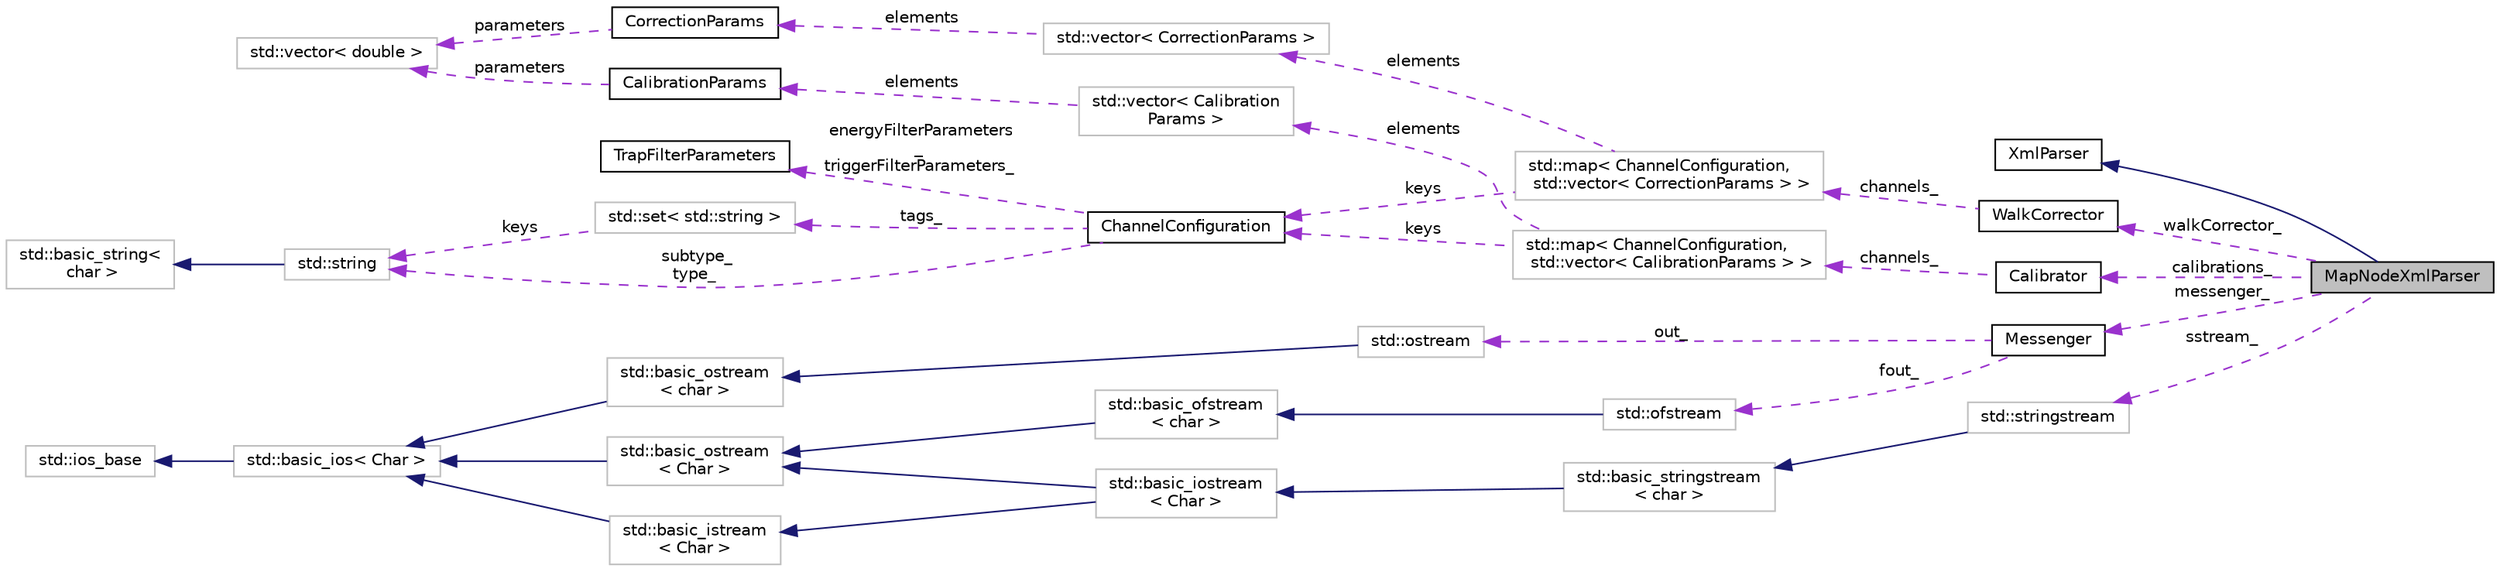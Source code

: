 digraph "MapNodeXmlParser"
{
  edge [fontname="Helvetica",fontsize="10",labelfontname="Helvetica",labelfontsize="10"];
  node [fontname="Helvetica",fontsize="10",shape=record];
  rankdir="LR";
  Node1 [label="MapNodeXmlParser",height=0.2,width=0.4,color="black", fillcolor="grey75", style="filled", fontcolor="black"];
  Node2 -> Node1 [dir="back",color="midnightblue",fontsize="10",style="solid",fontname="Helvetica"];
  Node2 [label="XmlParser",height=0.2,width=0.4,color="black", fillcolor="white", style="filled",URL="$d7/da7/class_xml_parser.html",tooltip="A class that handles parsing XML nodes. "];
  Node3 -> Node1 [dir="back",color="darkorchid3",fontsize="10",style="dashed",label=" calibrations_" ,fontname="Helvetica"];
  Node3 [label="Calibrator",height=0.2,width=0.4,color="black", fillcolor="white", style="filled",URL="$db/d61/class_calibrator.html",tooltip="Class to handle energy calibrations. "];
  Node4 -> Node3 [dir="back",color="darkorchid3",fontsize="10",style="dashed",label=" channels_" ,fontname="Helvetica"];
  Node4 [label="std::map\< ChannelConfiguration,\l std::vector\< CalibrationParams \> \>",height=0.2,width=0.4,color="grey75", fillcolor="white", style="filled"];
  Node5 -> Node4 [dir="back",color="darkorchid3",fontsize="10",style="dashed",label=" keys" ,fontname="Helvetica"];
  Node5 [label="ChannelConfiguration",height=0.2,width=0.4,color="black", fillcolor="white", style="filled",URL="$d6/d20/class_channel_configuration.html"];
  Node6 -> Node5 [dir="back",color="darkorchid3",fontsize="10",style="dashed",label=" energyFilterParameters\l_\ntriggerFilterParameters_" ,fontname="Helvetica"];
  Node6 [label="TrapFilterParameters",height=0.2,width=0.4,color="black", fillcolor="white", style="filled",URL="$d1/d97/class_trap_filter_parameters.html",tooltip="Simple class that holds trapezoidal filter parameters. "];
  Node7 -> Node5 [dir="back",color="darkorchid3",fontsize="10",style="dashed",label=" tags_" ,fontname="Helvetica"];
  Node7 [label="std::set\< std::string \>",height=0.2,width=0.4,color="grey75", fillcolor="white", style="filled"];
  Node8 -> Node7 [dir="back",color="darkorchid3",fontsize="10",style="dashed",label=" keys" ,fontname="Helvetica"];
  Node8 [label="std::string",height=0.2,width=0.4,color="grey75", fillcolor="white", style="filled",tooltip="STL class. "];
  Node9 -> Node8 [dir="back",color="midnightblue",fontsize="10",style="solid",fontname="Helvetica"];
  Node9 [label="std::basic_string\<\l char \>",height=0.2,width=0.4,color="grey75", fillcolor="white", style="filled",tooltip="STL class. "];
  Node8 -> Node5 [dir="back",color="darkorchid3",fontsize="10",style="dashed",label=" subtype_\ntype_" ,fontname="Helvetica"];
  Node10 -> Node4 [dir="back",color="darkorchid3",fontsize="10",style="dashed",label=" elements" ,fontname="Helvetica"];
  Node10 [label="std::vector\< Calibration\lParams \>",height=0.2,width=0.4,color="grey75", fillcolor="white", style="filled"];
  Node11 -> Node10 [dir="back",color="darkorchid3",fontsize="10",style="dashed",label=" elements" ,fontname="Helvetica"];
  Node11 [label="CalibrationParams",height=0.2,width=0.4,color="black", fillcolor="white", style="filled",URL="$d9/d1c/struct_calibration_params.html",tooltip="This structure holds walk calibration model identfier, range of calibration and vector of parameters ..."];
  Node12 -> Node11 [dir="back",color="darkorchid3",fontsize="10",style="dashed",label=" parameters" ,fontname="Helvetica"];
  Node12 [label="std::vector\< double \>",height=0.2,width=0.4,color="grey75", fillcolor="white", style="filled"];
  Node13 -> Node1 [dir="back",color="darkorchid3",fontsize="10",style="dashed",label=" walkCorrector_" ,fontname="Helvetica"];
  Node13 [label="WalkCorrector",height=0.2,width=0.4,color="black", fillcolor="white", style="filled",URL="$d7/dda/class_walk_corrector.html",tooltip="Class to correct channels for walk in the onboard filters. "];
  Node14 -> Node13 [dir="back",color="darkorchid3",fontsize="10",style="dashed",label=" channels_" ,fontname="Helvetica"];
  Node14 [label="std::map\< ChannelConfiguration,\l std::vector\< CorrectionParams \> \>",height=0.2,width=0.4,color="grey75", fillcolor="white", style="filled"];
  Node5 -> Node14 [dir="back",color="darkorchid3",fontsize="10",style="dashed",label=" keys" ,fontname="Helvetica"];
  Node15 -> Node14 [dir="back",color="darkorchid3",fontsize="10",style="dashed",label=" elements" ,fontname="Helvetica"];
  Node15 [label="std::vector\< CorrectionParams \>",height=0.2,width=0.4,color="grey75", fillcolor="white", style="filled"];
  Node16 -> Node15 [dir="back",color="darkorchid3",fontsize="10",style="dashed",label=" elements" ,fontname="Helvetica"];
  Node16 [label="CorrectionParams",height=0.2,width=0.4,color="black", fillcolor="white", style="filled",URL="$d6/dac/struct_correction_params.html",tooltip="This structure holds walk calibration model identfier and vector of parameters needed for the functio..."];
  Node12 -> Node16 [dir="back",color="darkorchid3",fontsize="10",style="dashed",label=" parameters" ,fontname="Helvetica"];
  Node17 -> Node1 [dir="back",color="darkorchid3",fontsize="10",style="dashed",label=" sstream_" ,fontname="Helvetica"];
  Node17 [label="std::stringstream",height=0.2,width=0.4,color="grey75", fillcolor="white", style="filled",tooltip="STL class. "];
  Node18 -> Node17 [dir="back",color="midnightblue",fontsize="10",style="solid",fontname="Helvetica"];
  Node18 [label="std::basic_stringstream\l\< char \>",height=0.2,width=0.4,color="grey75", fillcolor="white", style="filled",tooltip="STL class. "];
  Node19 -> Node18 [dir="back",color="midnightblue",fontsize="10",style="solid",fontname="Helvetica"];
  Node19 [label="std::basic_iostream\l\< Char \>",height=0.2,width=0.4,color="grey75", fillcolor="white", style="filled",tooltip="STL class. "];
  Node20 -> Node19 [dir="back",color="midnightblue",fontsize="10",style="solid",fontname="Helvetica"];
  Node20 [label="std::basic_istream\l\< Char \>",height=0.2,width=0.4,color="grey75", fillcolor="white", style="filled",tooltip="STL class. "];
  Node21 -> Node20 [dir="back",color="midnightblue",fontsize="10",style="solid",fontname="Helvetica"];
  Node21 [label="std::basic_ios\< Char \>",height=0.2,width=0.4,color="grey75", fillcolor="white", style="filled",tooltip="STL class. "];
  Node22 -> Node21 [dir="back",color="midnightblue",fontsize="10",style="solid",fontname="Helvetica"];
  Node22 [label="std::ios_base",height=0.2,width=0.4,color="grey75", fillcolor="white", style="filled",tooltip="STL class. "];
  Node23 -> Node19 [dir="back",color="midnightblue",fontsize="10",style="solid",fontname="Helvetica"];
  Node23 [label="std::basic_ostream\l\< Char \>",height=0.2,width=0.4,color="grey75", fillcolor="white", style="filled",tooltip="STL class. "];
  Node21 -> Node23 [dir="back",color="midnightblue",fontsize="10",style="solid",fontname="Helvetica"];
  Node24 -> Node1 [dir="back",color="darkorchid3",fontsize="10",style="dashed",label=" messenger_" ,fontname="Helvetica"];
  Node24 [label="Messenger",height=0.2,width=0.4,color="black", fillcolor="white", style="filled",URL="$d6/dc9/class_messenger.html",tooltip="This class outputs nicely formatted messages during configuration loading. "];
  Node25 -> Node24 [dir="back",color="darkorchid3",fontsize="10",style="dashed",label=" fout_" ,fontname="Helvetica"];
  Node25 [label="std::ofstream",height=0.2,width=0.4,color="grey75", fillcolor="white", style="filled",tooltip="STL class. "];
  Node26 -> Node25 [dir="back",color="midnightblue",fontsize="10",style="solid",fontname="Helvetica"];
  Node26 [label="std::basic_ofstream\l\< char \>",height=0.2,width=0.4,color="grey75", fillcolor="white", style="filled",tooltip="STL class. "];
  Node23 -> Node26 [dir="back",color="midnightblue",fontsize="10",style="solid",fontname="Helvetica"];
  Node27 -> Node24 [dir="back",color="darkorchid3",fontsize="10",style="dashed",label=" out_" ,fontname="Helvetica"];
  Node27 [label="std::ostream",height=0.2,width=0.4,color="grey75", fillcolor="white", style="filled",tooltip="STL class. "];
  Node28 -> Node27 [dir="back",color="midnightblue",fontsize="10",style="solid",fontname="Helvetica"];
  Node28 [label="std::basic_ostream\l\< char \>",height=0.2,width=0.4,color="grey75", fillcolor="white", style="filled",tooltip="STL class. "];
  Node21 -> Node28 [dir="back",color="midnightblue",fontsize="10",style="solid",fontname="Helvetica"];
}
